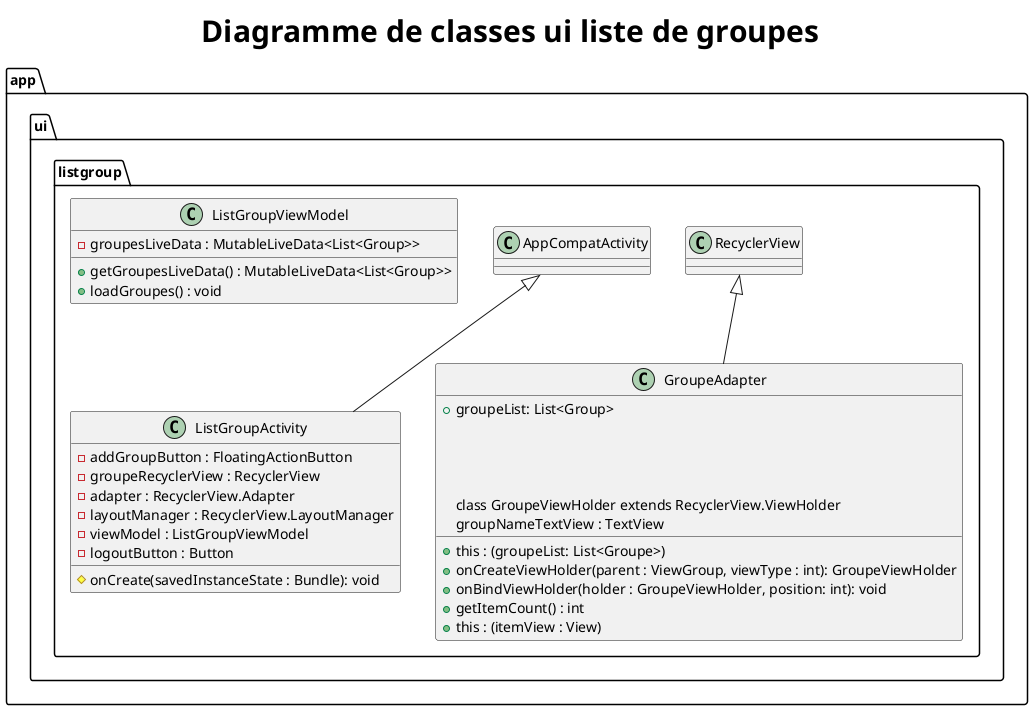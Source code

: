 @startuml modelui4
title <size:30><b>Diagramme de classes ui liste de groupes</b></size>

package app{

  package ui{
        package listgroup{

                class GroupeAdapter extends RecyclerView{
                    + groupeList: List<Group>

                    + this : (groupeList: List<Groupe>)


                    + onCreateViewHolder(parent : ViewGroup, viewType : int): GroupeViewHolder
                    + onBindViewHolder(holder : GroupeViewHolder, position: int): void
                    + getItemCount() : int

                    class GroupeViewHolder extends RecyclerView.ViewHolder
                         groupNameTextView : TextView

                        + this : (itemView : View)

                }

                class ListGroupActivity extends AppCompatActivity {
                    - addGroupButton : FloatingActionButton
                    - groupeRecyclerView : RecyclerView
                    - adapter : RecyclerView.Adapter
                    - layoutManager : RecyclerView.LayoutManager
                    - viewModel : ListGroupViewModel
                    - logoutButton : Button

                    # onCreate(savedInstanceState : Bundle): void
                }

                class ListGroupViewModel{
                    - groupesLiveData : MutableLiveData<List<Group>>

                    + getGroupesLiveData() : MutableLiveData<List<Group>>
                    + loadGroupes() : void
                }
            }
    }
}

@enduml